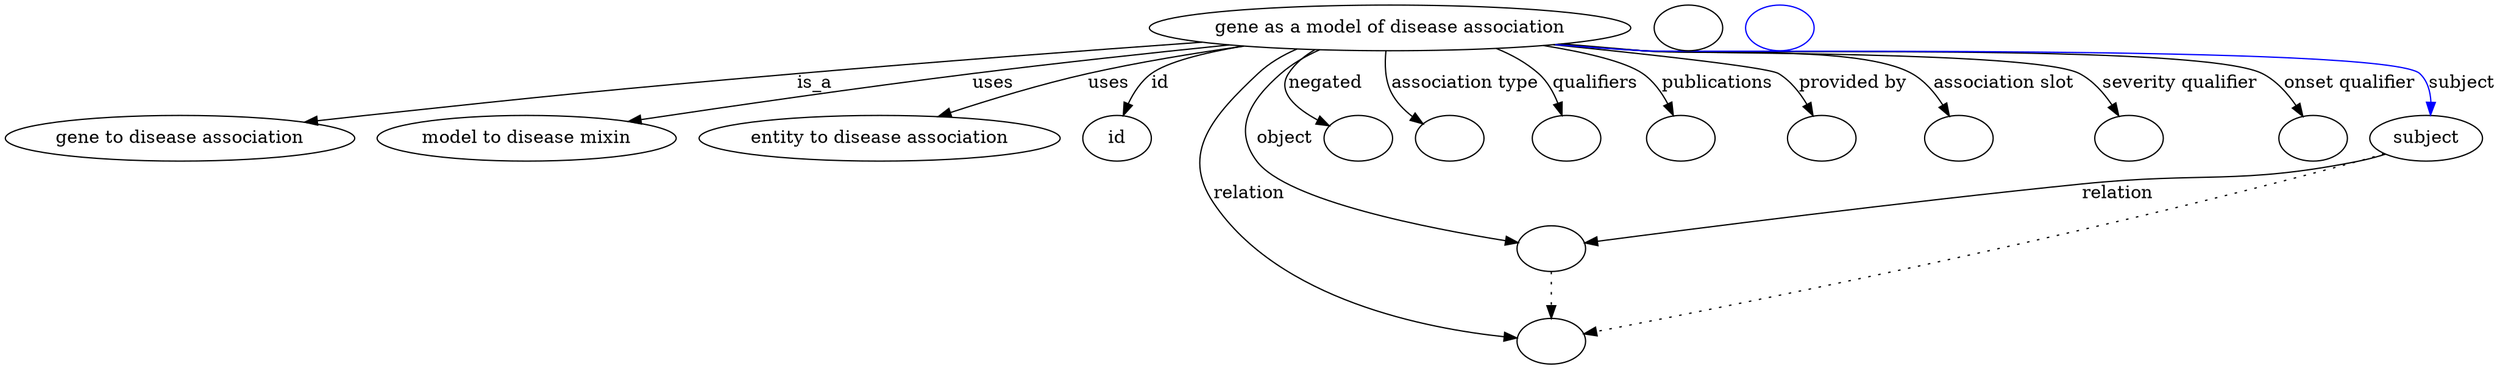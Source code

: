 digraph {
	graph [bb="0,0,1606.3,281"];
	node [label="\N"];
	"gene as a model of disease association"	 [height=0.5,
		label="gene as a model of disease association",
		pos="896.14,263",
		width=4.0461];
	"gene to disease association"	 [height=0.5,
		pos="105.14,177",
		width=2.9207];
	"gene as a model of disease association" -> "gene to disease association"	 [label=is_a,
		lp="490.42,220",
		pos="e,181.12,189.46 773.23,253.27 637.34,241.91 412.12,221.27 219.14,195 210.1,193.77 200.67,192.41 191.28,191"];
	"model to disease mixin"	 [height=0.5,
		pos="320.14,177",
		width=2.5527];
	"gene as a model of disease association" -> "model to disease mixin"	 [label=uses,
		lp="622.2,220",
		pos="e,387.63,189.25 789.68,250.68 735.77,244.16 669.35,235.73 610.03,227 525.36,214.54 504.46,209.69 420.14,195 412.83,193.73 405.23,\
192.38 397.61,191.03"];
	"entity to disease association"	 [height=0.5,
		pos="538.14,177",
		width=3.0164];
	"gene as a model of disease association" -> "entity to disease association"	 [label=uses,
		lp="693.2,220",
		pos="e,579.77,193.68 796.07,249.89 759.58,244.15 718.17,236.53 681.03,227 650.09,219.06 616.31,207.38 589.37,197.31"];
	id	 [height=0.5,
		pos="692.14,177",
		width=0.75];
	"gene as a model of disease association" -> id	 [color=black,
		label=id,
		lp="728.59,220",
		pos="e,698.59,194.89 797.93,249.63 765.89,243.8 735.21,236.18 722.25,227 714.12,221.24 707.79,212.51 703.08,203.96",
		style=solid];
	relation	 [color=black,
		height=0.5,
		label="",
		pos="989.14,18",
		width=0.75];
	"gene as a model of disease association" -> relation	 [color=black,
		label=relation,
		lp="802.52,134",
		pos="e,963.07,22.673 837.5,246.35 826.55,241.37 815.84,235.03 807.14,227 773.35,195.78 756.54,166.35 780.39,127 818.07,64.812 904.15,\
36.423 953.19,24.886",
		style=solid];
	object	 [color=black,
		height=0.5,
		label="",
		pos="989.14,91",
		width=0.75];
	"gene as a model of disease association" -> object	 [color=black,
		label=object,
		lp="819.25,177",
		pos="e,963.1,96.611 853.91,245.72 843.9,240.54 833.66,234.27 825.14,227 800.85,206.27 783.61,185.15 801.94,159 819.67,133.69 903.94,110.56 \
953.16,98.918",
		style=solid];
	negated	 [color=black,
		height=0.5,
		label="",
		pos="872.14,177",
		width=0.75];
	"gene as a model of disease association" -> negated	 [color=black,
		label=negated,
		lp="852.91,220",
		pos="e,851.37,188.71 849.63,245.78 842.04,240.88 835.17,234.71 830.61,227 823.82,215.51 832.17,203.96 843.12,194.87",
		style=solid];
	"association type"	 [color=black,
		height=0.5,
		label="",
		pos="944.14,177",
		width=0.75];
	"gene as a model of disease association" -> "association type"	 [color=black,
		label="association type",
		lp="943.05,220",
		pos="e,922.28,188.01 892.92,244.96 892.02,235.02 892.38,222.76 897.33,213 901.12,205.54 907.24,199.18 913.83,193.98",
		style=solid];
	qualifiers	 [color=black,
		height=0.5,
		label="",
		pos="1016.1,177",
		width=0.75];
	"gene as a model of disease association" -> qualifiers	 [color=black,
		label=qualifiers,
		lp="1025.2,220",
		pos="e,1009.4,194.74 954.76,246.52 966.31,241.5 977.75,235.09 987.14,227 994.44,220.72 1000.3,212.13 1004.9,203.84",
		style=solid];
	publications	 [color=black,
		height=0.5,
		label="",
		pos="1088.1,177",
		width=0.75];
	"gene as a model of disease association" -> publications	 [color=black,
		label=publications,
		lp="1103.4,220",
		pos="e,1080.9,194.36 985.37,248.76 1014.8,242.81 1043.1,235.33 1055.1,227 1063.8,221.03 1070.7,211.99 1076,203.24",
		style=solid];
	"provided by"	 [color=black,
		height=0.5,
		label="",
		pos="1175.1,177",
		width=0.75];
	"gene as a model of disease association" -> "provided by"	 [color=black,
		label="provided by",
		lp="1189.8,220",
		pos="e,1167.7,194.66 997.2,250.03 1061.8,241.42 1134.8,231 1141.1,227 1150.1,221.37 1157.3,212.41 1162.7,203.62",
		style=solid];
	"association slot"	 [color=black,
		height=0.5,
		label="",
		pos="1265.1,177",
		width=0.75];
	"gene as a model of disease association" -> "association slot"	 [color=black,
		label="association slot",
		lp="1286.1,220",
		pos="e,1256.7,194.38 1001.6,250.56 1018.2,248.66 1035.1,246.75 1051.1,245 1090.2,240.73 1192.9,246.24 1227.1,227 1237.1,221.42 1245.2,\
212.05 1251.4,202.93",
		style=solid];
	"severity qualifier"	 [color=black,
		height=0.5,
		label="",
		pos="1374.1,177",
		width=0.75];
	"gene as a model of disease association" -> "severity qualifier"	 [color=black,
		label="severity qualifier",
		lp="1398.4,220",
		pos="e,1365.1,194.08 999.45,250.25 1016.7,248.34 1034.4,246.5 1051.1,245 1113.7,239.38 1277.3,255.65 1333.1,227 1343.9,221.51 1352.8,\
211.85 1359.5,202.48",
		style=solid];
	"onset qualifier"	 [color=black,
		height=0.5,
		label="",
		pos="1491.1,177",
		width=0.75];
	"gene as a model of disease association" -> "onset qualifier"	 [color=black,
		label="onset qualifier",
		lp="1507,220",
		pos="e,1481.9,194.17 998.18,250.12 1015.8,248.19 1034,246.38 1051.1,245 1095.3,241.44 1409.5,246.6 1449.1,227 1460,221.62 1469.2,211.98 \
1476.1,202.59",
		style=solid];
	subject	 [height=0.5,
		pos="1571.1,177",
		width=0.97656];
	"gene as a model of disease association" -> subject	 [color=blue,
		label=subject,
		lp="1582,220",
		pos="e,1568.8,195.33 997.75,250.03 1015.5,248.09 1033.9,246.31 1051.1,245 1078.9,242.9 1528.4,242.99 1551.1,227 1558.5,221.82 1563.2,\
213.46 1566.1,205.05",
		style=solid];
	association_id	 [color=black,
		height=0.5,
		label="",
		pos="1087.1,263",
		width=0.75];
	object -> relation	 [pos="e,989.14,36.09 989.14,72.955 989.14,64.883 989.14,55.176 989.14,46.182",
		style=dotted];
	subject -> relation	 [pos="e,1015,23.496 1543.9,165.2 1538.4,163.01 1532.6,160.83 1527.1,159 1341.2,96.911 1111.9,44.631 1024.9,25.645",
		style=dotted];
	subject -> object	 [label=relation,
		lp="1365.5,134",
		pos="e,1015.8,95.151 1545,164.87 1539.2,162.59 1533.1,160.47 1527.1,159 1447.5,139.26 1424.9,150.74 1343.4,141 1227.1,127.11 1090,106.56 \
1025.8,96.697"];
	"gene as a model of disease association subject"	 [color=blue,
		height=0.5,
		label="",
		pos="1159.1,263",
		width=0.75];
}

